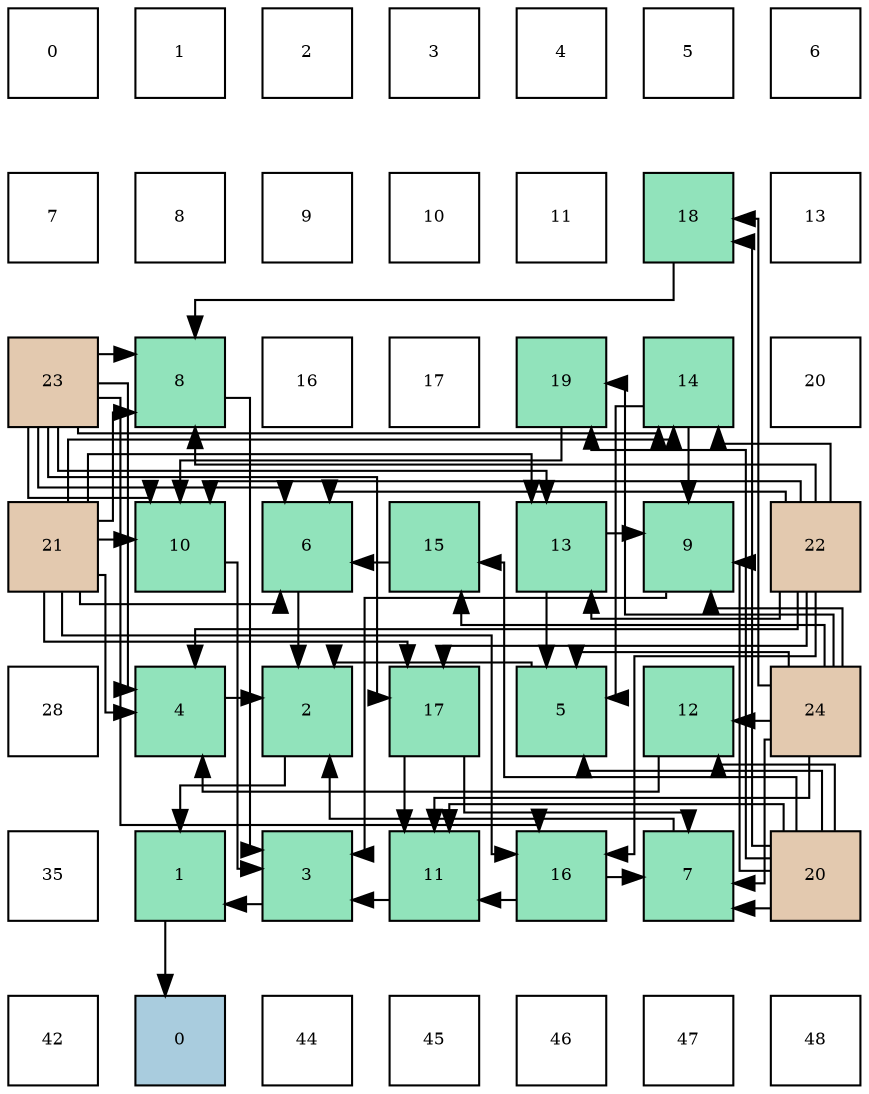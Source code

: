 digraph layout{
 rankdir=TB;
 splines=ortho;
 node [style=filled shape=square fixedsize=true width=0.6];
0[label="0", fontsize=8, fillcolor="#ffffff"];
1[label="1", fontsize=8, fillcolor="#ffffff"];
2[label="2", fontsize=8, fillcolor="#ffffff"];
3[label="3", fontsize=8, fillcolor="#ffffff"];
4[label="4", fontsize=8, fillcolor="#ffffff"];
5[label="5", fontsize=8, fillcolor="#ffffff"];
6[label="6", fontsize=8, fillcolor="#ffffff"];
7[label="7", fontsize=8, fillcolor="#ffffff"];
8[label="8", fontsize=8, fillcolor="#ffffff"];
9[label="9", fontsize=8, fillcolor="#ffffff"];
10[label="10", fontsize=8, fillcolor="#ffffff"];
11[label="11", fontsize=8, fillcolor="#ffffff"];
12[label="18", fontsize=8, fillcolor="#91e3bb"];
13[label="13", fontsize=8, fillcolor="#ffffff"];
14[label="23", fontsize=8, fillcolor="#e3c9af"];
15[label="8", fontsize=8, fillcolor="#91e3bb"];
16[label="16", fontsize=8, fillcolor="#ffffff"];
17[label="17", fontsize=8, fillcolor="#ffffff"];
18[label="19", fontsize=8, fillcolor="#91e3bb"];
19[label="14", fontsize=8, fillcolor="#91e3bb"];
20[label="20", fontsize=8, fillcolor="#ffffff"];
21[label="21", fontsize=8, fillcolor="#e3c9af"];
22[label="10", fontsize=8, fillcolor="#91e3bb"];
23[label="6", fontsize=8, fillcolor="#91e3bb"];
24[label="15", fontsize=8, fillcolor="#91e3bb"];
25[label="13", fontsize=8, fillcolor="#91e3bb"];
26[label="9", fontsize=8, fillcolor="#91e3bb"];
27[label="22", fontsize=8, fillcolor="#e3c9af"];
28[label="28", fontsize=8, fillcolor="#ffffff"];
29[label="4", fontsize=8, fillcolor="#91e3bb"];
30[label="2", fontsize=8, fillcolor="#91e3bb"];
31[label="17", fontsize=8, fillcolor="#91e3bb"];
32[label="5", fontsize=8, fillcolor="#91e3bb"];
33[label="12", fontsize=8, fillcolor="#91e3bb"];
34[label="24", fontsize=8, fillcolor="#e3c9af"];
35[label="35", fontsize=8, fillcolor="#ffffff"];
36[label="1", fontsize=8, fillcolor="#91e3bb"];
37[label="3", fontsize=8, fillcolor="#91e3bb"];
38[label="11", fontsize=8, fillcolor="#91e3bb"];
39[label="16", fontsize=8, fillcolor="#91e3bb"];
40[label="7", fontsize=8, fillcolor="#91e3bb"];
41[label="20", fontsize=8, fillcolor="#e3c9af"];
42[label="42", fontsize=8, fillcolor="#ffffff"];
43[label="0", fontsize=8, fillcolor="#a9ccde"];
44[label="44", fontsize=8, fillcolor="#ffffff"];
45[label="45", fontsize=8, fillcolor="#ffffff"];
46[label="46", fontsize=8, fillcolor="#ffffff"];
47[label="47", fontsize=8, fillcolor="#ffffff"];
48[label="48", fontsize=8, fillcolor="#ffffff"];
edge [constraint=false, style=vis];36 -> 43;
30 -> 36;
37 -> 36;
29 -> 30;
32 -> 30;
23 -> 30;
40 -> 30;
15 -> 37;
26 -> 37;
22 -> 37;
38 -> 37;
33 -> 29;
21 -> 29;
27 -> 29;
14 -> 29;
25 -> 32;
19 -> 32;
41 -> 32;
34 -> 32;
24 -> 23;
21 -> 23;
27 -> 23;
14 -> 23;
39 -> 40;
31 -> 40;
41 -> 40;
34 -> 40;
12 -> 15;
21 -> 15;
27 -> 15;
14 -> 15;
25 -> 26;
19 -> 26;
41 -> 26;
34 -> 26;
18 -> 22;
21 -> 22;
27 -> 22;
14 -> 22;
39 -> 38;
31 -> 38;
41 -> 38;
34 -> 38;
41 -> 33;
34 -> 33;
21 -> 25;
27 -> 25;
14 -> 25;
21 -> 19;
27 -> 19;
14 -> 19;
41 -> 24;
34 -> 24;
21 -> 39;
27 -> 39;
14 -> 39;
21 -> 31;
27 -> 31;
14 -> 31;
41 -> 12;
34 -> 12;
41 -> 18;
34 -> 18;
edge [constraint=true, style=invis];
0 -> 7 -> 14 -> 21 -> 28 -> 35 -> 42;
1 -> 8 -> 15 -> 22 -> 29 -> 36 -> 43;
2 -> 9 -> 16 -> 23 -> 30 -> 37 -> 44;
3 -> 10 -> 17 -> 24 -> 31 -> 38 -> 45;
4 -> 11 -> 18 -> 25 -> 32 -> 39 -> 46;
5 -> 12 -> 19 -> 26 -> 33 -> 40 -> 47;
6 -> 13 -> 20 -> 27 -> 34 -> 41 -> 48;
rank = same {0 -> 1 -> 2 -> 3 -> 4 -> 5 -> 6};
rank = same {7 -> 8 -> 9 -> 10 -> 11 -> 12 -> 13};
rank = same {14 -> 15 -> 16 -> 17 -> 18 -> 19 -> 20};
rank = same {21 -> 22 -> 23 -> 24 -> 25 -> 26 -> 27};
rank = same {28 -> 29 -> 30 -> 31 -> 32 -> 33 -> 34};
rank = same {35 -> 36 -> 37 -> 38 -> 39 -> 40 -> 41};
rank = same {42 -> 43 -> 44 -> 45 -> 46 -> 47 -> 48};
}